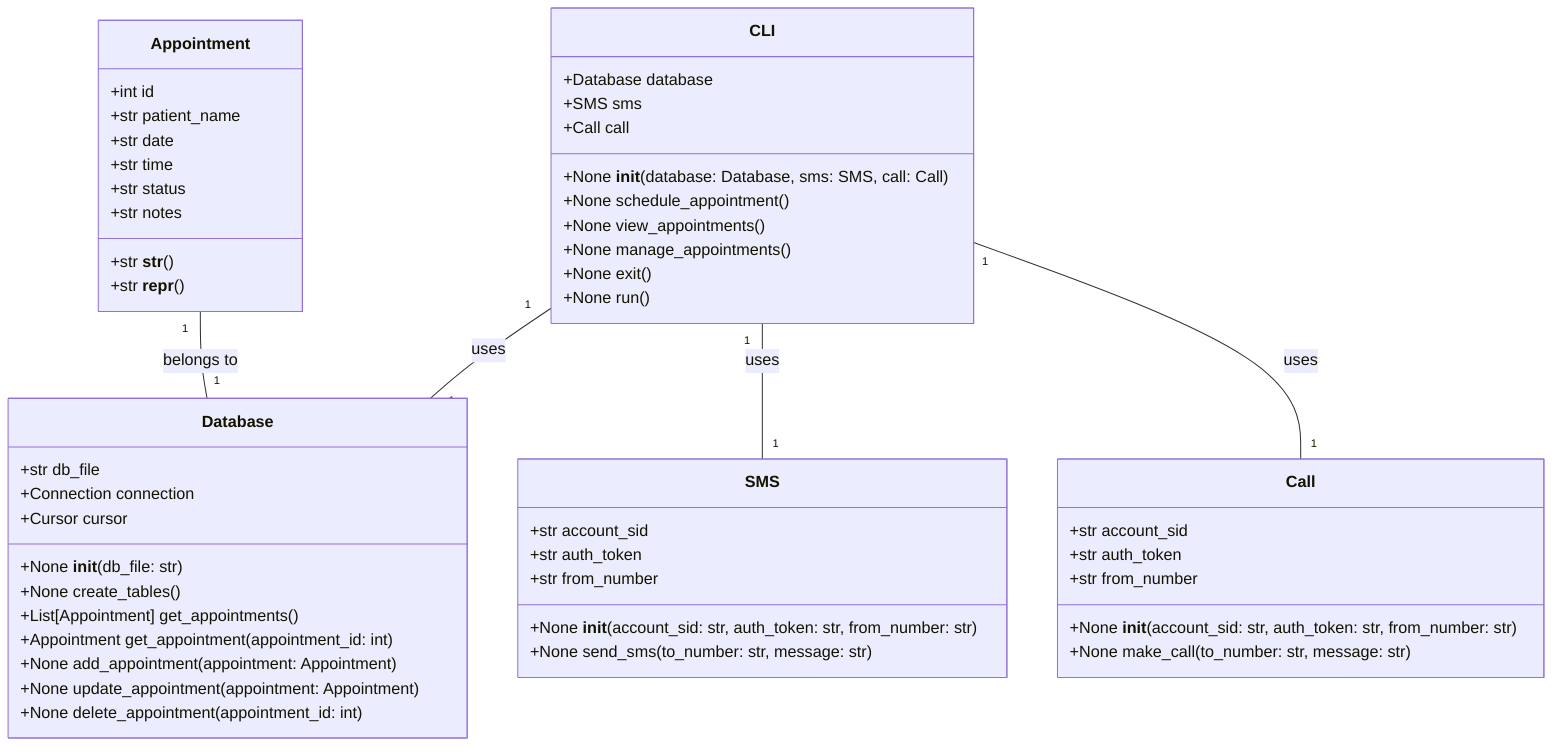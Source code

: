 classDiagram
    class Appointment{
        +int id
        +str patient_name
        +str date
        +str time
        +str status
        +str notes
        +str __str__()
        +str __repr__()
    }
    class Database{
        +str db_file
        +Connection connection
        +Cursor cursor
        +None __init__(db_file: str)
        +None create_tables()
        +List[Appointment] get_appointments()
        +Appointment get_appointment(appointment_id: int)
        +None add_appointment(appointment: Appointment)
        +None update_appointment(appointment: Appointment)
        +None delete_appointment(appointment_id: int)
    }
    class SMS{
        +str account_sid
        +str auth_token
        +str from_number
        +None __init__(account_sid: str, auth_token: str, from_number: str)
        +None send_sms(to_number: str, message: str)
    }
    class Call{
        +str account_sid
        +str auth_token
        +str from_number
        +None __init__(account_sid: str, auth_token: str, from_number: str)
        +None make_call(to_number: str, message: str)
    }
    class CLI{
        +Database database
        +SMS sms
        +Call call
        +None __init__(database: Database, sms: SMS, call: Call)
        +None schedule_appointment()
        +None view_appointments()
        +None manage_appointments()
        +None exit()
        +None run()
    }
    Appointment "1" -- "1" Database: belongs to
    CLI "1" -- "1" Database: uses
    CLI "1" -- "1" SMS: uses
    CLI "1" -- "1" Call: uses